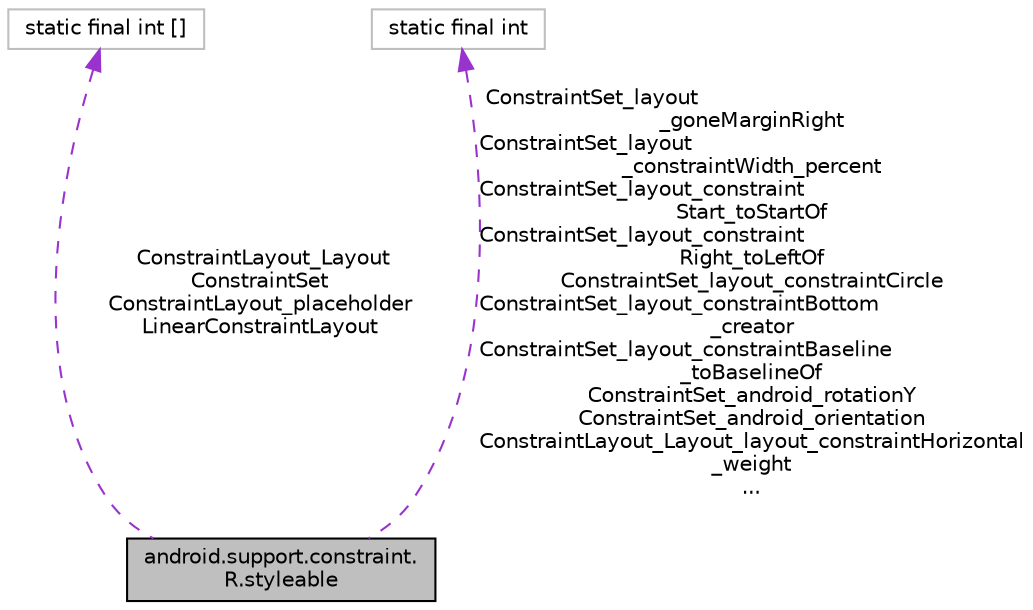digraph "android.support.constraint.R.styleable"
{
 // INTERACTIVE_SVG=YES
 // LATEX_PDF_SIZE
  edge [fontname="Helvetica",fontsize="10",labelfontname="Helvetica",labelfontsize="10"];
  node [fontname="Helvetica",fontsize="10",shape=record];
  Node1 [label="android.support.constraint.\lR.styleable",height=0.2,width=0.4,color="black", fillcolor="grey75", style="filled", fontcolor="black",tooltip=" "];
  Node2 -> Node1 [dir="back",color="darkorchid3",fontsize="10",style="dashed",label=" ConstraintLayout_Layout\nConstraintSet\nConstraintLayout_placeholder\nLinearConstraintLayout" ,fontname="Helvetica"];
  Node2 [label="static final int []",height=0.2,width=0.4,color="grey75", fillcolor="white", style="filled",tooltip=" "];
  Node3 -> Node1 [dir="back",color="darkorchid3",fontsize="10",style="dashed",label=" ConstraintSet_layout\l_goneMarginRight\nConstraintSet_layout\l_constraintWidth_percent\nConstraintSet_layout_constraint\lStart_toStartOf\nConstraintSet_layout_constraint\lRight_toLeftOf\nConstraintSet_layout_constraintCircle\nConstraintSet_layout_constraintBottom\l_creator\nConstraintSet_layout_constraintBaseline\l_toBaselineOf\nConstraintSet_android_rotationY\nConstraintSet_android_orientation\nConstraintLayout_Layout_layout_constraintHorizontal\l_weight\n..." ,fontname="Helvetica"];
  Node3 [label="static final int",height=0.2,width=0.4,color="grey75", fillcolor="white", style="filled",tooltip=" "];
}
